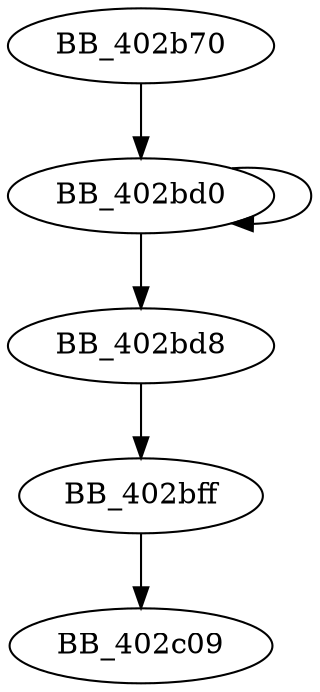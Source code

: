 DiGraph sub_402B70{
BB_402b70->BB_402bd0
BB_402bd0->BB_402bd0
BB_402bd0->BB_402bd8
BB_402bd8->BB_402bff
BB_402bff->BB_402c09
}
